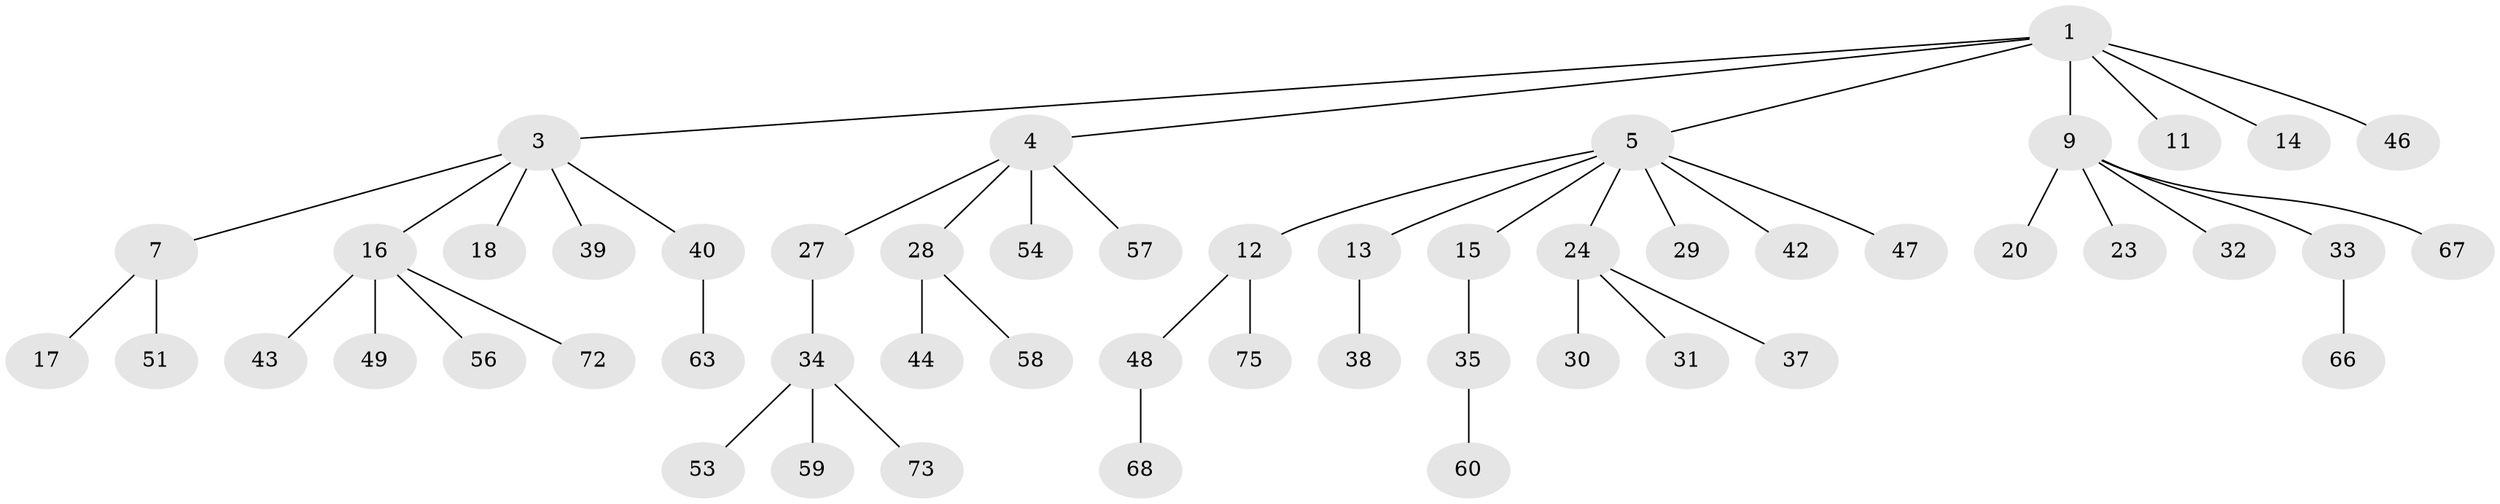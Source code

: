 // original degree distribution, {3: 0.08, 6: 0.02666666666666667, 4: 0.09333333333333334, 2: 0.29333333333333333, 5: 0.02666666666666667, 1: 0.48}
// Generated by graph-tools (version 1.1) at 2025/11/02/27/25 16:11:26]
// undirected, 52 vertices, 51 edges
graph export_dot {
graph [start="1"]
  node [color=gray90,style=filled];
  1 [super="+2"];
  3 [super="+8"];
  4 [super="+21"];
  5 [super="+6"];
  7 [super="+62"];
  9 [super="+10"];
  11;
  12 [super="+74"];
  13 [super="+22"];
  14 [super="+25"];
  15;
  16 [super="+19"];
  17 [super="+45"];
  18;
  20;
  23;
  24 [super="+26"];
  27;
  28 [super="+41"];
  29;
  30;
  31;
  32;
  33 [super="+55"];
  34 [super="+36"];
  35;
  37 [super="+70"];
  38 [super="+65"];
  39 [super="+69"];
  40 [super="+52"];
  42 [super="+50"];
  43;
  44 [super="+61"];
  46;
  47;
  48;
  49;
  51;
  53;
  54;
  56;
  57;
  58;
  59 [super="+64"];
  60;
  63;
  66;
  67;
  68 [super="+71"];
  72;
  73;
  75;
  1 -- 9;
  1 -- 46;
  1 -- 3;
  1 -- 4;
  1 -- 5;
  1 -- 11;
  1 -- 14;
  3 -- 7;
  3 -- 40;
  3 -- 16;
  3 -- 18;
  3 -- 39;
  4 -- 54;
  4 -- 57;
  4 -- 27;
  4 -- 28;
  5 -- 13;
  5 -- 47;
  5 -- 24;
  5 -- 42;
  5 -- 12;
  5 -- 29;
  5 -- 15;
  7 -- 17;
  7 -- 51;
  9 -- 20;
  9 -- 32;
  9 -- 67;
  9 -- 23;
  9 -- 33;
  12 -- 48;
  12 -- 75;
  13 -- 38;
  15 -- 35;
  16 -- 43;
  16 -- 56;
  16 -- 49;
  16 -- 72;
  24 -- 30;
  24 -- 31;
  24 -- 37;
  27 -- 34;
  28 -- 58;
  28 -- 44;
  33 -- 66;
  34 -- 73;
  34 -- 59;
  34 -- 53;
  35 -- 60;
  40 -- 63;
  48 -- 68;
}
